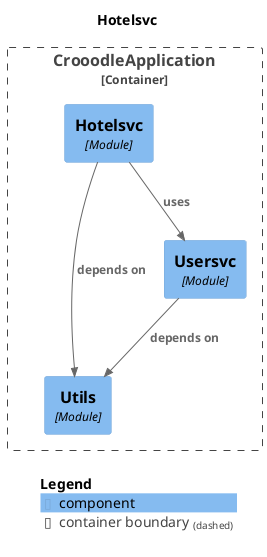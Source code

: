 @startuml
set separator none
title Hotelsvc

top to bottom direction

!include <C4/C4>
!include <C4/C4_Context>
!include <C4/C4_Component>

Container_Boundary("CrooodleApplication.CrooodleApplication_boundary", "CrooodleApplication", $tags="") {
  Component(CrooodleApplication.CrooodleApplication.Utils, "Utils", $techn="Module", $descr="", $tags="", $link="")
  Component(CrooodleApplication.CrooodleApplication.Usersvc, "Usersvc", $techn="Module", $descr="", $tags="", $link="")
  Component(CrooodleApplication.CrooodleApplication.Hotelsvc, "Hotelsvc", $techn="Module", $descr="", $tags="", $link="")
}

Rel(CrooodleApplication.CrooodleApplication.Hotelsvc, CrooodleApplication.CrooodleApplication.Utils, "depends on", $techn="", $tags="", $link="")
Rel(CrooodleApplication.CrooodleApplication.Hotelsvc, CrooodleApplication.CrooodleApplication.Usersvc, "uses", $techn="", $tags="", $link="")
Rel(CrooodleApplication.CrooodleApplication.Usersvc, CrooodleApplication.CrooodleApplication.Utils, "depends on", $techn="", $tags="", $link="")

SHOW_LEGEND(true)
@enduml